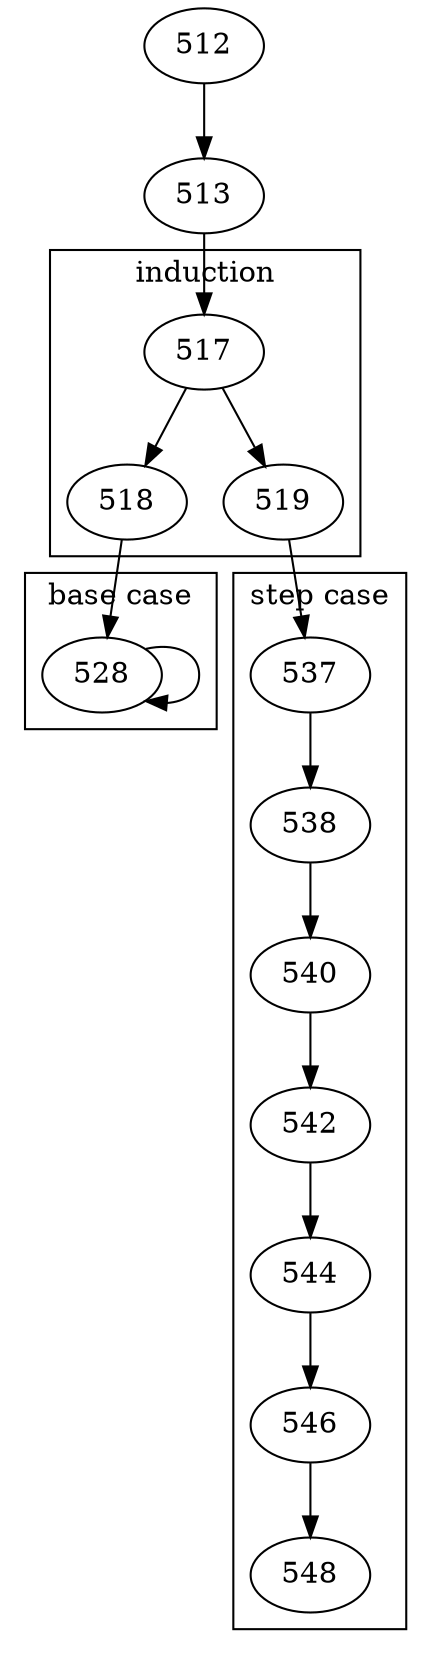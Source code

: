 digraph G {
  subgraph cluster0 {
    label = "induction";
    517->518;
    517->519;
  }
  subgraph cluster1 {
    label = "base case";
    528->528
  }
  subgraph cluster2 {
    label = "step case";
    537->538;
    538->540;
    540->542;
    542->544;
    544->546;
    546->548;
  }
  512->513;
  513->517;
  518->528;
  519->537;
}